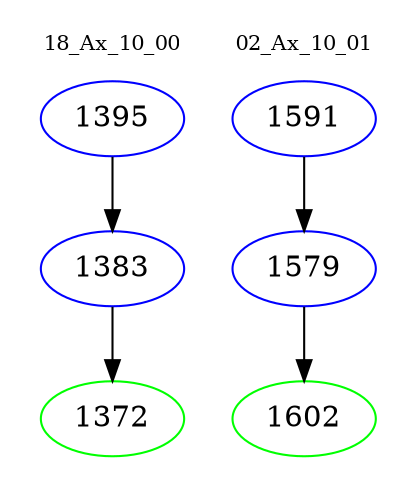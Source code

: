 digraph{
subgraph cluster_0 {
color = white
label = "18_Ax_10_00";
fontsize=10;
T0_1395 [label="1395", color="blue"]
T0_1395 -> T0_1383 [color="black"]
T0_1383 [label="1383", color="blue"]
T0_1383 -> T0_1372 [color="black"]
T0_1372 [label="1372", color="green"]
}
subgraph cluster_1 {
color = white
label = "02_Ax_10_01";
fontsize=10;
T1_1591 [label="1591", color="blue"]
T1_1591 -> T1_1579 [color="black"]
T1_1579 [label="1579", color="blue"]
T1_1579 -> T1_1602 [color="black"]
T1_1602 [label="1602", color="green"]
}
}
